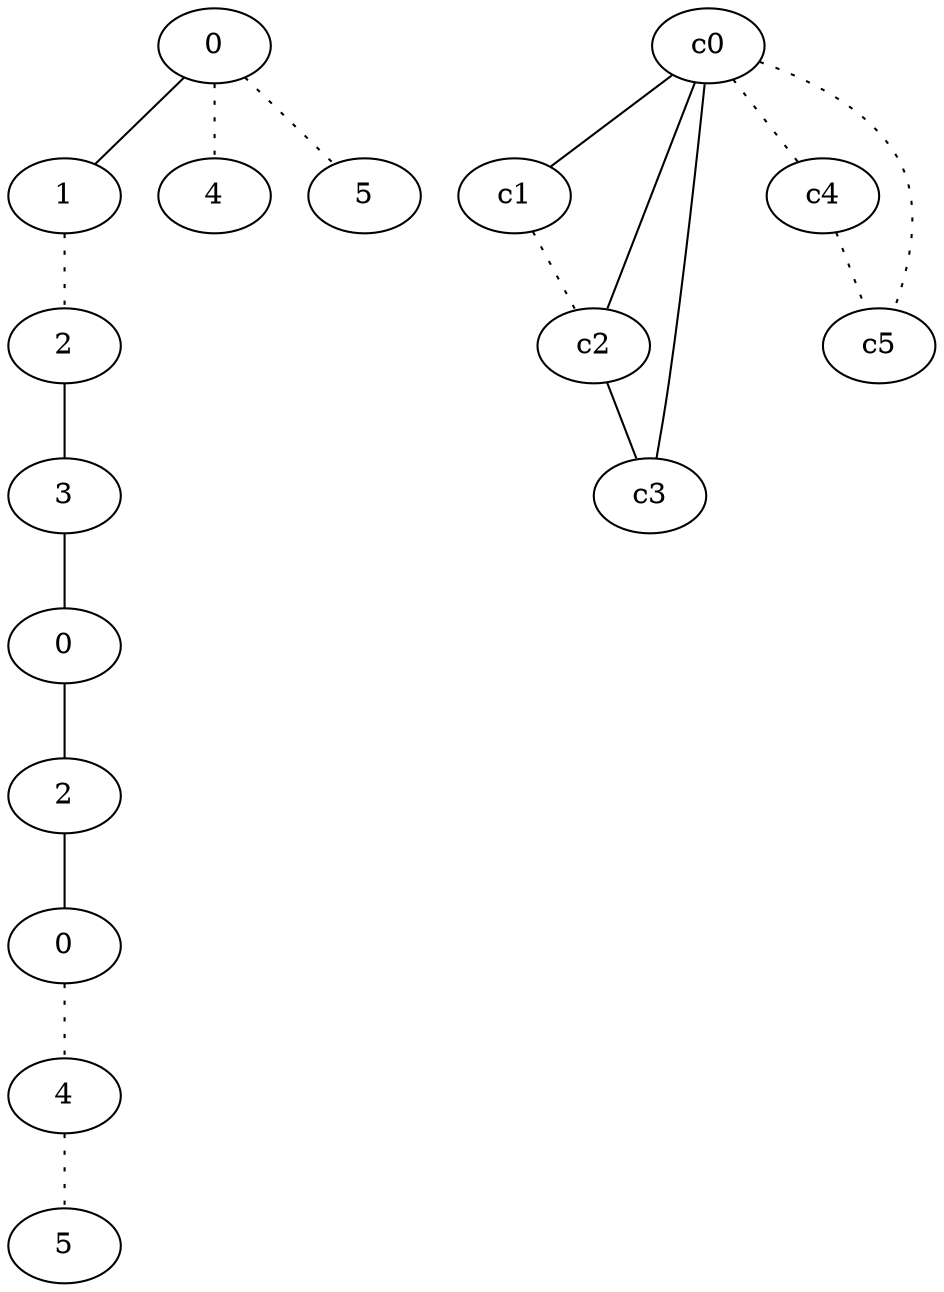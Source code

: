 graph {
a0[label=0];
a1[label=1];
a2[label=2];
a3[label=3];
a4[label=0];
a5[label=2];
a6[label=0];
a7[label=4];
a8[label=5];
a9[label=4];
a10[label=5];
a0 -- a1;
a0 -- a9 [style=dotted];
a0 -- a10 [style=dotted];
a1 -- a2 [style=dotted];
a2 -- a3;
a3 -- a4;
a4 -- a5;
a5 -- a6;
a6 -- a7 [style=dotted];
a7 -- a8 [style=dotted];
c0 -- c1;
c0 -- c2;
c0 -- c3;
c0 -- c4 [style=dotted];
c0 -- c5 [style=dotted];
c1 -- c2 [style=dotted];
c2 -- c3;
c4 -- c5 [style=dotted];
}
